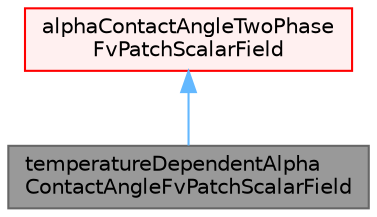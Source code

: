 digraph "temperatureDependentAlphaContactAngleFvPatchScalarField"
{
 // LATEX_PDF_SIZE
  bgcolor="transparent";
  edge [fontname=Helvetica,fontsize=10,labelfontname=Helvetica,labelfontsize=10];
  node [fontname=Helvetica,fontsize=10,shape=box,height=0.2,width=0.4];
  Node1 [id="Node000001",label="temperatureDependentAlpha\lContactAngleFvPatchScalarField",height=0.2,width=0.4,color="gray40", fillcolor="grey60", style="filled", fontcolor="black",tooltip="Temperature-dependent alphaContactAngle scalar boundary condition."];
  Node2 -> Node1 [id="edge1_Node000001_Node000002",dir="back",color="steelblue1",style="solid",tooltip=" "];
  Node2 [id="Node000002",label="alphaContactAngleTwoPhase\lFvPatchScalarField",height=0.2,width=0.4,color="red", fillcolor="#FFF0F0", style="filled",URL="$classFoam_1_1alphaContactAngleTwoPhaseFvPatchScalarField.html",tooltip="Abstract base class for two-phase alphaContactAngle boundary conditions."];
}
